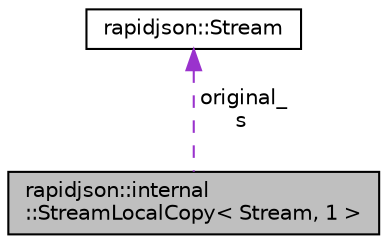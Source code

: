 digraph "rapidjson::internal::StreamLocalCopy&lt; Stream, 1 &gt;"
{
 // INTERACTIVE_SVG=YES
 // LATEX_PDF_SIZE
  edge [fontname="Helvetica",fontsize="10",labelfontname="Helvetica",labelfontsize="10"];
  node [fontname="Helvetica",fontsize="10",shape=record];
  Node1 [label="rapidjson::internal\l::StreamLocalCopy\< Stream, 1 \>",height=0.2,width=0.4,color="black", fillcolor="grey75", style="filled", fontcolor="black",tooltip="Do copy optimization."];
  Node2 -> Node1 [dir="back",color="darkorchid3",fontsize="10",style="dashed",label=" original_\ns" ,fontname="Helvetica"];
  Node2 [label="rapidjson::Stream",height=0.2,width=0.4,color="black", fillcolor="white", style="filled",URL="$classrapidjson_1_1_stream.html",tooltip="Concept for reading and writing characters."];
}
